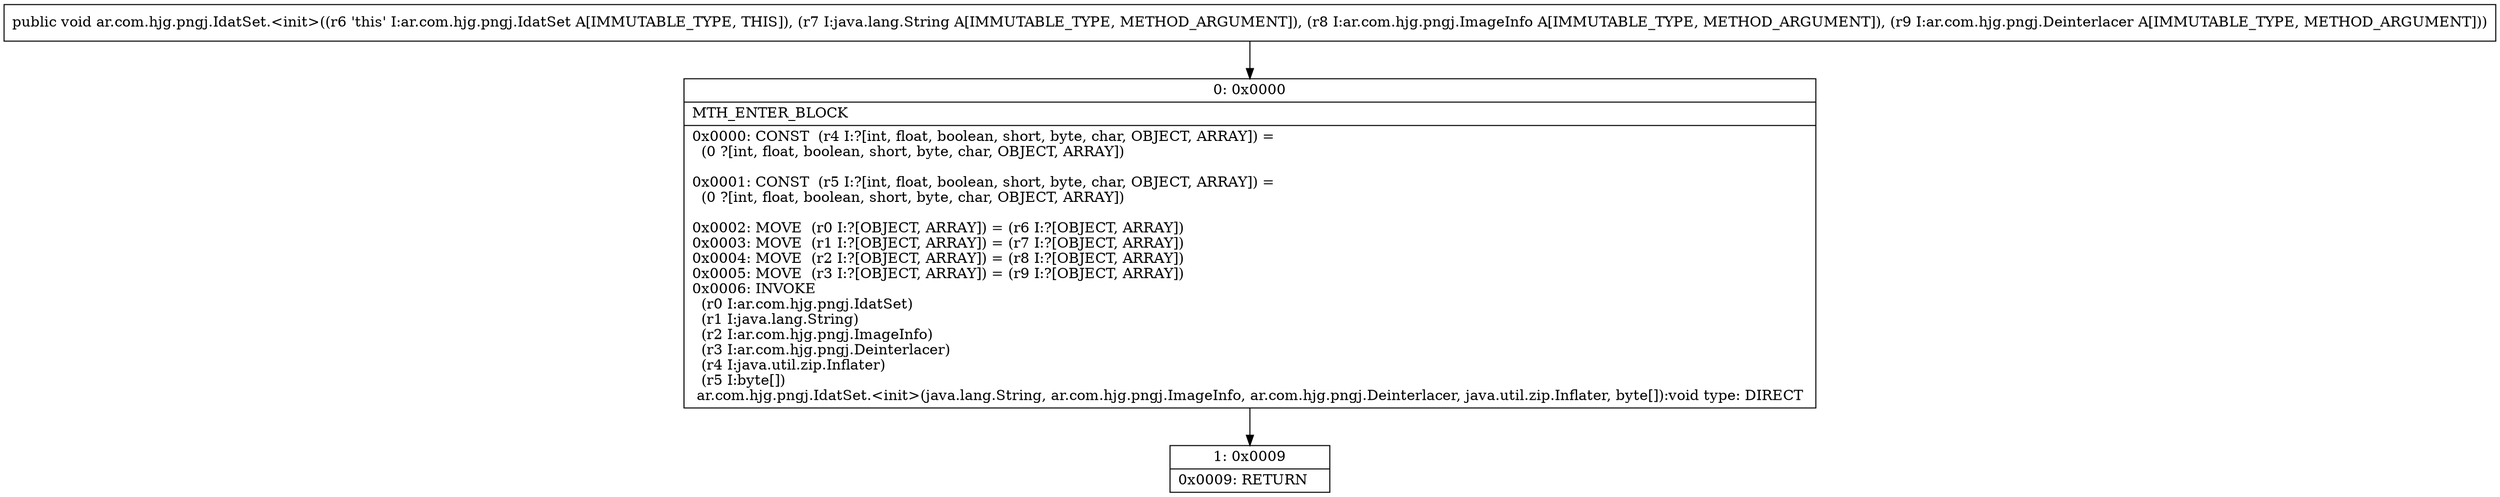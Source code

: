 digraph "CFG forar.com.hjg.pngj.IdatSet.\<init\>(Ljava\/lang\/String;Lar\/com\/hjg\/pngj\/ImageInfo;Lar\/com\/hjg\/pngj\/Deinterlacer;)V" {
Node_0 [shape=record,label="{0\:\ 0x0000|MTH_ENTER_BLOCK\l|0x0000: CONST  (r4 I:?[int, float, boolean, short, byte, char, OBJECT, ARRAY]) = \l  (0 ?[int, float, boolean, short, byte, char, OBJECT, ARRAY])\l \l0x0001: CONST  (r5 I:?[int, float, boolean, short, byte, char, OBJECT, ARRAY]) = \l  (0 ?[int, float, boolean, short, byte, char, OBJECT, ARRAY])\l \l0x0002: MOVE  (r0 I:?[OBJECT, ARRAY]) = (r6 I:?[OBJECT, ARRAY]) \l0x0003: MOVE  (r1 I:?[OBJECT, ARRAY]) = (r7 I:?[OBJECT, ARRAY]) \l0x0004: MOVE  (r2 I:?[OBJECT, ARRAY]) = (r8 I:?[OBJECT, ARRAY]) \l0x0005: MOVE  (r3 I:?[OBJECT, ARRAY]) = (r9 I:?[OBJECT, ARRAY]) \l0x0006: INVOKE  \l  (r0 I:ar.com.hjg.pngj.IdatSet)\l  (r1 I:java.lang.String)\l  (r2 I:ar.com.hjg.pngj.ImageInfo)\l  (r3 I:ar.com.hjg.pngj.Deinterlacer)\l  (r4 I:java.util.zip.Inflater)\l  (r5 I:byte[])\l ar.com.hjg.pngj.IdatSet.\<init\>(java.lang.String, ar.com.hjg.pngj.ImageInfo, ar.com.hjg.pngj.Deinterlacer, java.util.zip.Inflater, byte[]):void type: DIRECT \l}"];
Node_1 [shape=record,label="{1\:\ 0x0009|0x0009: RETURN   \l}"];
MethodNode[shape=record,label="{public void ar.com.hjg.pngj.IdatSet.\<init\>((r6 'this' I:ar.com.hjg.pngj.IdatSet A[IMMUTABLE_TYPE, THIS]), (r7 I:java.lang.String A[IMMUTABLE_TYPE, METHOD_ARGUMENT]), (r8 I:ar.com.hjg.pngj.ImageInfo A[IMMUTABLE_TYPE, METHOD_ARGUMENT]), (r9 I:ar.com.hjg.pngj.Deinterlacer A[IMMUTABLE_TYPE, METHOD_ARGUMENT])) }"];
MethodNode -> Node_0;
Node_0 -> Node_1;
}

